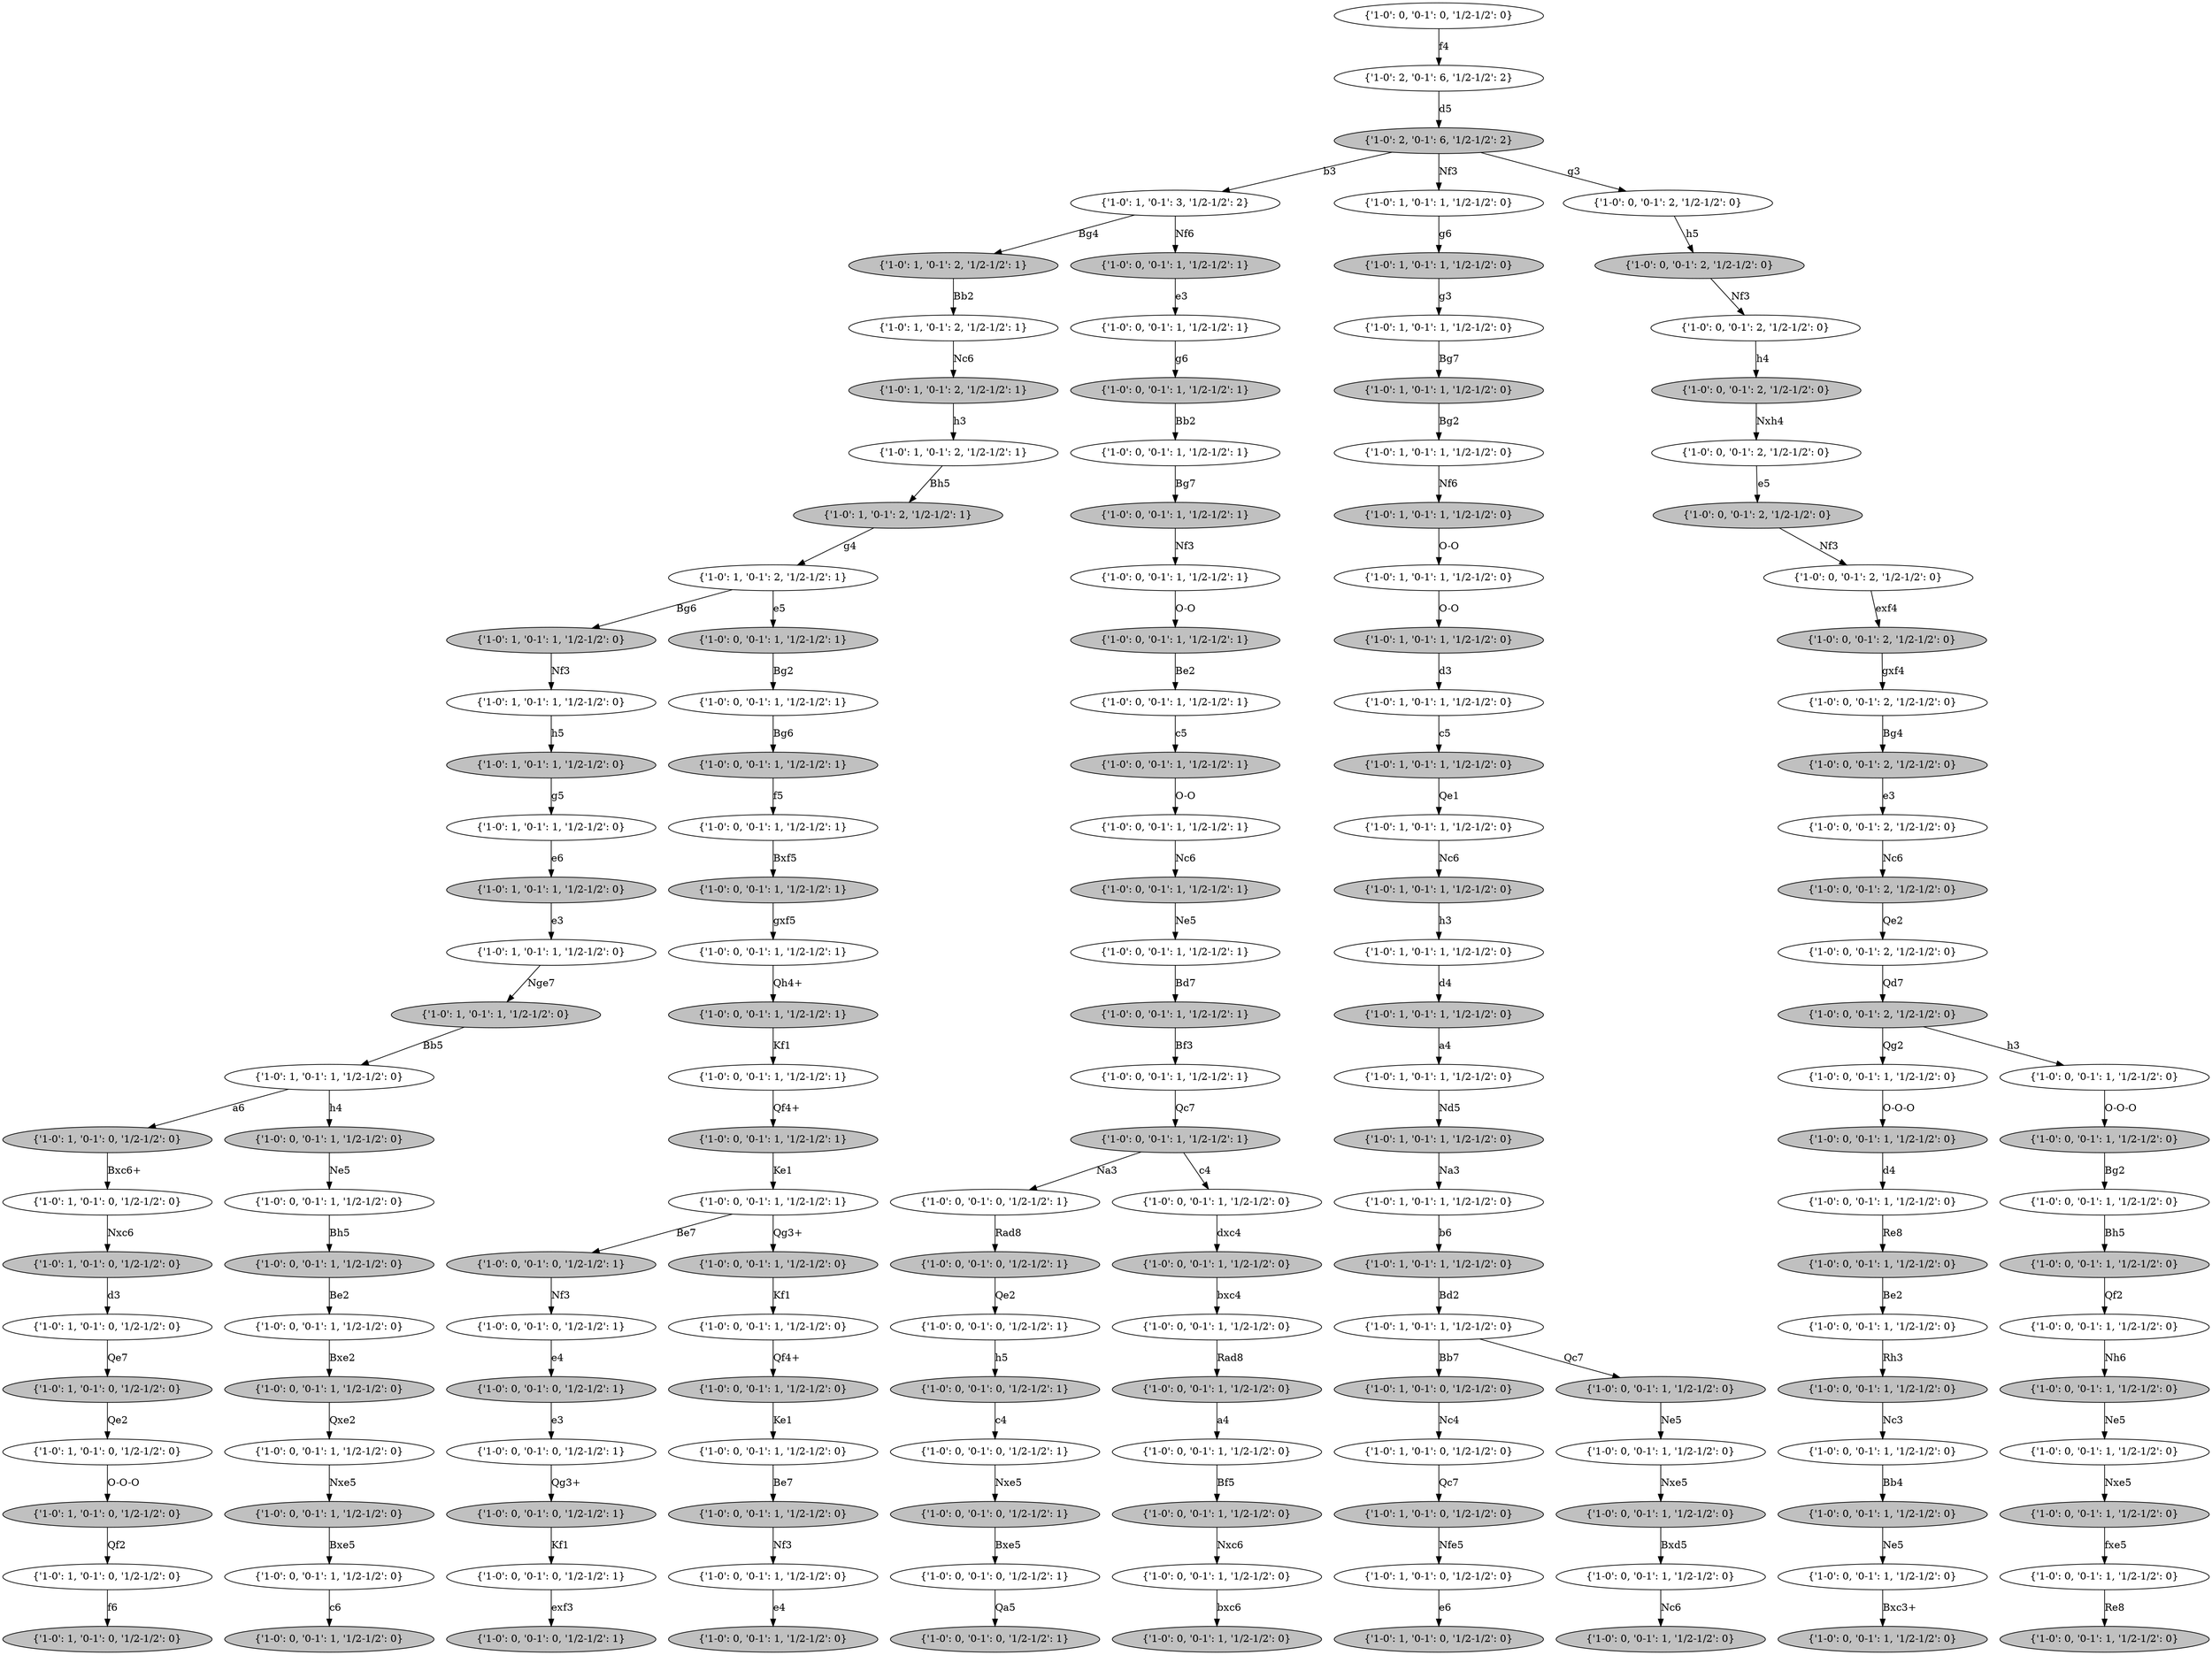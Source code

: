 digraph G {
2396931440304 [label="{'1-0': 0, '0-1': 0, '1/2-1/2': 0}" fillcolor="white", style="filled"] 
2396931440304 -> 2397047399056 [label="f4"]
2397047399056 [label="{'1-0': 2, '0-1': 6, '1/2-1/2': 2}" fillcolor="white", style="filled"] 
2397047399056 -> 2397047399104 [label="d5"]
2397047399104 [label="{'1-0': 2, '0-1': 6, '1/2-1/2': 2}" fillcolor="grey", style="filled"] 
2397047399104 -> 2397047399152 [label="b3"]
2397047399152 [label="{'1-0': 1, '0-1': 3, '1/2-1/2': 2}" fillcolor="white", style="filled"] 
2397047399152 -> 2397047399200 [label="Bg4"]
2397047399200 [label="{'1-0': 1, '0-1': 2, '1/2-1/2': 1}" fillcolor="grey", style="filled"] 
2397047399200 -> 2397047399248 [label="Bb2"]
2397047399248 [label="{'1-0': 1, '0-1': 2, '1/2-1/2': 1}" fillcolor="white", style="filled"] 
2397047399248 -> 2397047399296 [label="Nc6"]
2397047399296 [label="{'1-0': 1, '0-1': 2, '1/2-1/2': 1}" fillcolor="grey", style="filled"] 
2397047399296 -> 2397047399344 [label="h3"]
2397047399344 [label="{'1-0': 1, '0-1': 2, '1/2-1/2': 1}" fillcolor="white", style="filled"] 
2397047399344 -> 2397047399392 [label="Bh5"]
2397047399392 [label="{'1-0': 1, '0-1': 2, '1/2-1/2': 1}" fillcolor="grey", style="filled"] 
2397047399392 -> 2397047399440 [label="g4"]
2397047399440 [label="{'1-0': 1, '0-1': 2, '1/2-1/2': 1}" fillcolor="white", style="filled"] 
2397047399440 -> 2397047399488 [label="Bg6"]
2397047399488 [label="{'1-0': 1, '0-1': 1, '1/2-1/2': 0}" fillcolor="grey", style="filled"] 
2397047399488 -> 2397047399536 [label="Nf3"]
2397047399536 [label="{'1-0': 1, '0-1': 1, '1/2-1/2': 0}" fillcolor="white", style="filled"] 
2397047399536 -> 2397047399584 [label="h5"]
2397047399584 [label="{'1-0': 1, '0-1': 1, '1/2-1/2': 0}" fillcolor="grey", style="filled"] 
2397047399584 -> 2397047399632 [label="g5"]
2397047399632 [label="{'1-0': 1, '0-1': 1, '1/2-1/2': 0}" fillcolor="white", style="filled"] 
2397047399632 -> 2397047399680 [label="e6"]
2397047399680 [label="{'1-0': 1, '0-1': 1, '1/2-1/2': 0}" fillcolor="grey", style="filled"] 
2397047399680 -> 2397047399728 [label="e3"]
2397047399728 [label="{'1-0': 1, '0-1': 1, '1/2-1/2': 0}" fillcolor="white", style="filled"] 
2397047399728 -> 2397047399776 [label="Nge7"]
2397047399776 [label="{'1-0': 1, '0-1': 1, '1/2-1/2': 0}" fillcolor="grey", style="filled"] 
2397047399776 -> 2397047399824 [label="Bb5"]
2397047399824 [label="{'1-0': 1, '0-1': 1, '1/2-1/2': 0}" fillcolor="white", style="filled"] 
2397047399824 -> 2397047399872 [label="a6"]
2397047399872 [label="{'1-0': 1, '0-1': 0, '1/2-1/2': 0}" fillcolor="grey", style="filled"] 
2397047399872 -> 2397047399920 [label="Bxc6+"]
2397047399920 [label="{'1-0': 1, '0-1': 0, '1/2-1/2': 0}" fillcolor="white", style="filled"] 
2397047399920 -> 2397047399968 [label="Nxc6"]
2397047399968 [label="{'1-0': 1, '0-1': 0, '1/2-1/2': 0}" fillcolor="grey", style="filled"] 
2397047399968 -> 2397047400016 [label="d3"]
2397047400016 [label="{'1-0': 1, '0-1': 0, '1/2-1/2': 0}" fillcolor="white", style="filled"] 
2397047400016 -> 2397047400064 [label="Qe7"]
2397047400064 [label="{'1-0': 1, '0-1': 0, '1/2-1/2': 0}" fillcolor="grey", style="filled"] 
2397047400064 -> 2397047400112 [label="Qe2"]
2397047400112 [label="{'1-0': 1, '0-1': 0, '1/2-1/2': 0}" fillcolor="white", style="filled"] 
2397047400112 -> 2397047400160 [label="O-O-O"]
2397047400160 [label="{'1-0': 1, '0-1': 0, '1/2-1/2': 0}" fillcolor="grey", style="filled"] 
2397047400160 -> 2397047400208 [label="Qf2"]
2397047400208 [label="{'1-0': 1, '0-1': 0, '1/2-1/2': 0}" fillcolor="white", style="filled"] 
2397047400208 -> 2397047400256 [label="f6"]
2397047400256 [label="{'1-0': 1, '0-1': 0, '1/2-1/2': 0}" fillcolor="grey", style="filled"] 
2397047399824 [label="{'1-0': 1, '0-1': 1, '1/2-1/2': 0}" fillcolor="white", style="filled"] 
2397047399824 -> 2397047403808 [label="h4"]
2397047403808 [label="{'1-0': 0, '0-1': 1, '1/2-1/2': 0}" fillcolor="grey", style="filled"] 
2397047403808 -> 2397047403856 [label="Ne5"]
2397047403856 [label="{'1-0': 0, '0-1': 1, '1/2-1/2': 0}" fillcolor="white", style="filled"] 
2397047403856 -> 2397047403904 [label="Bh5"]
2397047403904 [label="{'1-0': 0, '0-1': 1, '1/2-1/2': 0}" fillcolor="grey", style="filled"] 
2397047403904 -> 2397047403952 [label="Be2"]
2397047403952 [label="{'1-0': 0, '0-1': 1, '1/2-1/2': 0}" fillcolor="white", style="filled"] 
2397047403952 -> 2397047404000 [label="Bxe2"]
2397047404000 [label="{'1-0': 0, '0-1': 1, '1/2-1/2': 0}" fillcolor="grey", style="filled"] 
2397047404000 -> 2397047404048 [label="Qxe2"]
2397047404048 [label="{'1-0': 0, '0-1': 1, '1/2-1/2': 0}" fillcolor="white", style="filled"] 
2397047404048 -> 2397047404096 [label="Nxe5"]
2397047404096 [label="{'1-0': 0, '0-1': 1, '1/2-1/2': 0}" fillcolor="grey", style="filled"] 
2397047404096 -> 2397047404144 [label="Bxe5"]
2397047404144 [label="{'1-0': 0, '0-1': 1, '1/2-1/2': 0}" fillcolor="white", style="filled"] 
2397047404144 -> 2397047404192 [label="c6"]
2397047404192 [label="{'1-0': 0, '0-1': 1, '1/2-1/2': 0}" fillcolor="grey", style="filled"] 
2397047399440 [label="{'1-0': 1, '0-1': 2, '1/2-1/2': 1}" fillcolor="white", style="filled"] 
2397047399440 -> 2397047518496 [label="e5"]
2397047518496 [label="{'1-0': 0, '0-1': 1, '1/2-1/2': 1}" fillcolor="grey", style="filled"] 
2397047518496 -> 2397047518544 [label="Bg2"]
2397047518544 [label="{'1-0': 0, '0-1': 1, '1/2-1/2': 1}" fillcolor="white", style="filled"] 
2397047518544 -> 2397047518592 [label="Bg6"]
2397047518592 [label="{'1-0': 0, '0-1': 1, '1/2-1/2': 1}" fillcolor="grey", style="filled"] 
2397047518592 -> 2397047518640 [label="f5"]
2397047518640 [label="{'1-0': 0, '0-1': 1, '1/2-1/2': 1}" fillcolor="white", style="filled"] 
2397047518640 -> 2397047518688 [label="Bxf5"]
2397047518688 [label="{'1-0': 0, '0-1': 1, '1/2-1/2': 1}" fillcolor="grey", style="filled"] 
2397047518688 -> 2397047518736 [label="gxf5"]
2397047518736 [label="{'1-0': 0, '0-1': 1, '1/2-1/2': 1}" fillcolor="white", style="filled"] 
2397047518736 -> 2397047518784 [label="Qh4+"]
2397047518784 [label="{'1-0': 0, '0-1': 1, '1/2-1/2': 1}" fillcolor="grey", style="filled"] 
2397047518784 -> 2397047518832 [label="Kf1"]
2397047518832 [label="{'1-0': 0, '0-1': 1, '1/2-1/2': 1}" fillcolor="white", style="filled"] 
2397047518832 -> 2397047518880 [label="Qf4+"]
2397047518880 [label="{'1-0': 0, '0-1': 1, '1/2-1/2': 1}" fillcolor="grey", style="filled"] 
2397047518880 -> 2397047518928 [label="Ke1"]
2397047518928 [label="{'1-0': 0, '0-1': 1, '1/2-1/2': 1}" fillcolor="white", style="filled"] 
2397047518928 -> 2397047518976 [label="Be7"]
2397047518976 [label="{'1-0': 0, '0-1': 0, '1/2-1/2': 1}" fillcolor="grey", style="filled"] 
2397047518976 -> 2397047519024 [label="Nf3"]
2397047519024 [label="{'1-0': 0, '0-1': 0, '1/2-1/2': 1}" fillcolor="white", style="filled"] 
2397047519024 -> 2397047519072 [label="e4"]
2397047519072 [label="{'1-0': 0, '0-1': 0, '1/2-1/2': 1}" fillcolor="grey", style="filled"] 
2397047519072 -> 2397047519120 [label="e3"]
2397047519120 [label="{'1-0': 0, '0-1': 0, '1/2-1/2': 1}" fillcolor="white", style="filled"] 
2397047519120 -> 2397047519168 [label="Qg3+"]
2397047519168 [label="{'1-0': 0, '0-1': 0, '1/2-1/2': 1}" fillcolor="grey", style="filled"] 
2397047519168 -> 2397047519216 [label="Kf1"]
2397047519216 [label="{'1-0': 0, '0-1': 0, '1/2-1/2': 1}" fillcolor="white", style="filled"] 
2397047519216 -> 2397047519264 [label="exf3"]
2397047519264 [label="{'1-0': 0, '0-1': 0, '1/2-1/2': 1}" fillcolor="grey", style="filled"] 
2397047518928 [label="{'1-0': 0, '0-1': 1, '1/2-1/2': 1}" fillcolor="white", style="filled"] 
2397047518928 -> 2397047704112 [label="Qg3+"]
2397047704112 [label="{'1-0': 0, '0-1': 1, '1/2-1/2': 0}" fillcolor="grey", style="filled"] 
2397047704112 -> 2397047704160 [label="Kf1"]
2397047704160 [label="{'1-0': 0, '0-1': 1, '1/2-1/2': 0}" fillcolor="white", style="filled"] 
2397047704160 -> 2397047704208 [label="Qf4+"]
2397047704208 [label="{'1-0': 0, '0-1': 1, '1/2-1/2': 0}" fillcolor="grey", style="filled"] 
2397047704208 -> 2397047704256 [label="Ke1"]
2397047704256 [label="{'1-0': 0, '0-1': 1, '1/2-1/2': 0}" fillcolor="white", style="filled"] 
2397047704256 -> 2397047704304 [label="Be7"]
2397047704304 [label="{'1-0': 0, '0-1': 1, '1/2-1/2': 0}" fillcolor="grey", style="filled"] 
2397047704304 -> 2397047704352 [label="Nf3"]
2397047704352 [label="{'1-0': 0, '0-1': 1, '1/2-1/2': 0}" fillcolor="white", style="filled"] 
2397047704352 -> 2397047704400 [label="e4"]
2397047704400 [label="{'1-0': 0, '0-1': 1, '1/2-1/2': 0}" fillcolor="grey", style="filled"] 
2397047399152 [label="{'1-0': 1, '0-1': 3, '1/2-1/2': 2}" fillcolor="white", style="filled"] 
2397047399152 -> 2397047507168 [label="Nf6"]
2397047507168 [label="{'1-0': 0, '0-1': 1, '1/2-1/2': 1}" fillcolor="grey", style="filled"] 
2397047507168 -> 2397047507216 [label="e3"]
2397047507216 [label="{'1-0': 0, '0-1': 1, '1/2-1/2': 1}" fillcolor="white", style="filled"] 
2397047507216 -> 2397047507264 [label="g6"]
2397047507264 [label="{'1-0': 0, '0-1': 1, '1/2-1/2': 1}" fillcolor="grey", style="filled"] 
2397047507264 -> 2397047507312 [label="Bb2"]
2397047507312 [label="{'1-0': 0, '0-1': 1, '1/2-1/2': 1}" fillcolor="white", style="filled"] 
2397047507312 -> 2397047507360 [label="Bg7"]
2397047507360 [label="{'1-0': 0, '0-1': 1, '1/2-1/2': 1}" fillcolor="grey", style="filled"] 
2397047507360 -> 2397047507408 [label="Nf3"]
2397047507408 [label="{'1-0': 0, '0-1': 1, '1/2-1/2': 1}" fillcolor="white", style="filled"] 
2397047507408 -> 2397047507456 [label="O-O"]
2397047507456 [label="{'1-0': 0, '0-1': 1, '1/2-1/2': 1}" fillcolor="grey", style="filled"] 
2397047507456 -> 2397047507504 [label="Be2"]
2397047507504 [label="{'1-0': 0, '0-1': 1, '1/2-1/2': 1}" fillcolor="white", style="filled"] 
2397047507504 -> 2397047507552 [label="c5"]
2397047507552 [label="{'1-0': 0, '0-1': 1, '1/2-1/2': 1}" fillcolor="grey", style="filled"] 
2397047507552 -> 2397047507600 [label="O-O"]
2397047507600 [label="{'1-0': 0, '0-1': 1, '1/2-1/2': 1}" fillcolor="white", style="filled"] 
2397047507600 -> 2397047507648 [label="Nc6"]
2397047507648 [label="{'1-0': 0, '0-1': 1, '1/2-1/2': 1}" fillcolor="grey", style="filled"] 
2397047507648 -> 2397047507696 [label="Ne5"]
2397047507696 [label="{'1-0': 0, '0-1': 1, '1/2-1/2': 1}" fillcolor="white", style="filled"] 
2397047507696 -> 2397047507744 [label="Bd7"]
2397047507744 [label="{'1-0': 0, '0-1': 1, '1/2-1/2': 1}" fillcolor="grey", style="filled"] 
2397047507744 -> 2397047507792 [label="Bf3"]
2397047507792 [label="{'1-0': 0, '0-1': 1, '1/2-1/2': 1}" fillcolor="white", style="filled"] 
2397047507792 -> 2397047507840 [label="Qc7"]
2397047507840 [label="{'1-0': 0, '0-1': 1, '1/2-1/2': 1}" fillcolor="grey", style="filled"] 
2397047507840 -> 2397047507888 [label="Na3"]
2397047507888 [label="{'1-0': 0, '0-1': 0, '1/2-1/2': 1}" fillcolor="white", style="filled"] 
2397047507888 -> 2397047507936 [label="Rad8"]
2397047507936 [label="{'1-0': 0, '0-1': 0, '1/2-1/2': 1}" fillcolor="grey", style="filled"] 
2397047507936 -> 2397047507984 [label="Qe2"]
2397047507984 [label="{'1-0': 0, '0-1': 0, '1/2-1/2': 1}" fillcolor="white", style="filled"] 
2397047507984 -> 2397047508032 [label="h5"]
2397047508032 [label="{'1-0': 0, '0-1': 0, '1/2-1/2': 1}" fillcolor="grey", style="filled"] 
2397047508032 -> 2397047508080 [label="c4"]
2397047508080 [label="{'1-0': 0, '0-1': 0, '1/2-1/2': 1}" fillcolor="white", style="filled"] 
2397047508080 -> 2397047508128 [label="Nxe5"]
2397047508128 [label="{'1-0': 0, '0-1': 0, '1/2-1/2': 1}" fillcolor="grey", style="filled"] 
2397047508128 -> 2397047508176 [label="Bxe5"]
2397047508176 [label="{'1-0': 0, '0-1': 0, '1/2-1/2': 1}" fillcolor="white", style="filled"] 
2397047508176 -> 2397047508224 [label="Qa5"]
2397047508224 [label="{'1-0': 0, '0-1': 0, '1/2-1/2': 1}" fillcolor="grey", style="filled"] 
2397047507840 [label="{'1-0': 0, '0-1': 1, '1/2-1/2': 1}" fillcolor="grey", style="filled"] 
2397047507840 -> 2397047513168 [label="c4"]
2397047513168 [label="{'1-0': 0, '0-1': 1, '1/2-1/2': 0}" fillcolor="white", style="filled"] 
2397047513168 -> 2397047513216 [label="dxc4"]
2397047513216 [label="{'1-0': 0, '0-1': 1, '1/2-1/2': 0}" fillcolor="grey", style="filled"] 
2397047513216 -> 2397047513264 [label="bxc4"]
2397047513264 [label="{'1-0': 0, '0-1': 1, '1/2-1/2': 0}" fillcolor="white", style="filled"] 
2397047513264 -> 2397047513312 [label="Rad8"]
2397047513312 [label="{'1-0': 0, '0-1': 1, '1/2-1/2': 0}" fillcolor="grey", style="filled"] 
2397047513312 -> 2397047513360 [label="a4"]
2397047513360 [label="{'1-0': 0, '0-1': 1, '1/2-1/2': 0}" fillcolor="white", style="filled"] 
2397047513360 -> 2397047513408 [label="Bf5"]
2397047513408 [label="{'1-0': 0, '0-1': 1, '1/2-1/2': 0}" fillcolor="grey", style="filled"] 
2397047513408 -> 2397047513456 [label="Nxc6"]
2397047513456 [label="{'1-0': 0, '0-1': 1, '1/2-1/2': 0}" fillcolor="white", style="filled"] 
2397047513456 -> 2397047513504 [label="bxc6"]
2397047513504 [label="{'1-0': 0, '0-1': 1, '1/2-1/2': 0}" fillcolor="grey", style="filled"] 
2397047399104 [label="{'1-0': 2, '0-1': 6, '1/2-1/2': 2}" fillcolor="grey", style="filled"] 
2397047399104 -> 2397047707856 [label="Nf3"]
2397047707856 [label="{'1-0': 1, '0-1': 1, '1/2-1/2': 0}" fillcolor="white", style="filled"] 
2397047707856 -> 2397047707904 [label="g6"]
2397047707904 [label="{'1-0': 1, '0-1': 1, '1/2-1/2': 0}" fillcolor="grey", style="filled"] 
2397047707904 -> 2397047707952 [label="g3"]
2397047707952 [label="{'1-0': 1, '0-1': 1, '1/2-1/2': 0}" fillcolor="white", style="filled"] 
2397047707952 -> 2397047708000 [label="Bg7"]
2397047708000 [label="{'1-0': 1, '0-1': 1, '1/2-1/2': 0}" fillcolor="grey", style="filled"] 
2397047708000 -> 2397047708048 [label="Bg2"]
2397047708048 [label="{'1-0': 1, '0-1': 1, '1/2-1/2': 0}" fillcolor="white", style="filled"] 
2397047708048 -> 2397047708096 [label="Nf6"]
2397047708096 [label="{'1-0': 1, '0-1': 1, '1/2-1/2': 0}" fillcolor="grey", style="filled"] 
2397047708096 -> 2397047708144 [label="O-O"]
2397047708144 [label="{'1-0': 1, '0-1': 1, '1/2-1/2': 0}" fillcolor="white", style="filled"] 
2397047708144 -> 2397047708192 [label="O-O"]
2397047708192 [label="{'1-0': 1, '0-1': 1, '1/2-1/2': 0}" fillcolor="grey", style="filled"] 
2397047708192 -> 2397047708240 [label="d3"]
2397047708240 [label="{'1-0': 1, '0-1': 1, '1/2-1/2': 0}" fillcolor="white", style="filled"] 
2397047708240 -> 2397047708288 [label="c5"]
2397047708288 [label="{'1-0': 1, '0-1': 1, '1/2-1/2': 0}" fillcolor="grey", style="filled"] 
2397047708288 -> 2397047708336 [label="Qe1"]
2397047708336 [label="{'1-0': 1, '0-1': 1, '1/2-1/2': 0}" fillcolor="white", style="filled"] 
2397047708336 -> 2397047708384 [label="Nc6"]
2397047708384 [label="{'1-0': 1, '0-1': 1, '1/2-1/2': 0}" fillcolor="grey", style="filled"] 
2397047708384 -> 2397047708432 [label="h3"]
2397047708432 [label="{'1-0': 1, '0-1': 1, '1/2-1/2': 0}" fillcolor="white", style="filled"] 
2397047708432 -> 2397047708480 [label="d4"]
2397047708480 [label="{'1-0': 1, '0-1': 1, '1/2-1/2': 0}" fillcolor="grey", style="filled"] 
2397047708480 -> 2397047708528 [label="a4"]
2397047708528 [label="{'1-0': 1, '0-1': 1, '1/2-1/2': 0}" fillcolor="white", style="filled"] 
2397047708528 -> 2397047708576 [label="Nd5"]
2397047708576 [label="{'1-0': 1, '0-1': 1, '1/2-1/2': 0}" fillcolor="grey", style="filled"] 
2397047708576 -> 2397047708624 [label="Na3"]
2397047708624 [label="{'1-0': 1, '0-1': 1, '1/2-1/2': 0}" fillcolor="white", style="filled"] 
2397047708624 -> 2397047708672 [label="b6"]
2397047708672 [label="{'1-0': 1, '0-1': 1, '1/2-1/2': 0}" fillcolor="grey", style="filled"] 
2397047708672 -> 2397047708720 [label="Bd2"]
2397047708720 [label="{'1-0': 1, '0-1': 1, '1/2-1/2': 0}" fillcolor="white", style="filled"] 
2397047708720 -> 2397047708768 [label="Bb7"]
2397047708768 [label="{'1-0': 1, '0-1': 0, '1/2-1/2': 0}" fillcolor="grey", style="filled"] 
2397047708768 -> 2397047708816 [label="Nc4"]
2397047708816 [label="{'1-0': 1, '0-1': 0, '1/2-1/2': 0}" fillcolor="white", style="filled"] 
2397047708816 -> 2397047708864 [label="Qc7"]
2397047708864 [label="{'1-0': 1, '0-1': 0, '1/2-1/2': 0}" fillcolor="grey", style="filled"] 
2397047708864 -> 2397047708912 [label="Nfe5"]
2397047708912 [label="{'1-0': 1, '0-1': 0, '1/2-1/2': 0}" fillcolor="white", style="filled"] 
2397047708912 -> 2397047708960 [label="e6"]
2397047708960 [label="{'1-0': 1, '0-1': 0, '1/2-1/2': 0}" fillcolor="grey", style="filled"] 
2397047708720 [label="{'1-0': 1, '0-1': 1, '1/2-1/2': 0}" fillcolor="white", style="filled"] 
2397047708720 -> 2397047714192 [label="Qc7"]
2397047714192 [label="{'1-0': 0, '0-1': 1, '1/2-1/2': 0}" fillcolor="grey", style="filled"] 
2397047714192 -> 2397047714240 [label="Ne5"]
2397047714240 [label="{'1-0': 0, '0-1': 1, '1/2-1/2': 0}" fillcolor="white", style="filled"] 
2397047714240 -> 2397047714288 [label="Nxe5"]
2397047714288 [label="{'1-0': 0, '0-1': 1, '1/2-1/2': 0}" fillcolor="grey", style="filled"] 
2397047714288 -> 2397047714336 [label="Bxd5"]
2397047714336 [label="{'1-0': 0, '0-1': 1, '1/2-1/2': 0}" fillcolor="white", style="filled"] 
2397047714336 -> 2397047714384 [label="Nc6"]
2397047714384 [label="{'1-0': 0, '0-1': 1, '1/2-1/2': 0}" fillcolor="grey", style="filled"] 
2397047399104 [label="{'1-0': 2, '0-1': 6, '1/2-1/2': 2}" fillcolor="grey", style="filled"] 
2397047399104 -> 2397047867184 [label="g3"]
2397047867184 [label="{'1-0': 0, '0-1': 2, '1/2-1/2': 0}" fillcolor="white", style="filled"] 
2397047867184 -> 2397047867232 [label="h5"]
2397047867232 [label="{'1-0': 0, '0-1': 2, '1/2-1/2': 0}" fillcolor="grey", style="filled"] 
2397047867232 -> 2397047867280 [label="Nf3"]
2397047867280 [label="{'1-0': 0, '0-1': 2, '1/2-1/2': 0}" fillcolor="white", style="filled"] 
2397047867280 -> 2397047867328 [label="h4"]
2397047867328 [label="{'1-0': 0, '0-1': 2, '1/2-1/2': 0}" fillcolor="grey", style="filled"] 
2397047867328 -> 2397047867376 [label="Nxh4"]
2397047867376 [label="{'1-0': 0, '0-1': 2, '1/2-1/2': 0}" fillcolor="white", style="filled"] 
2397047867376 -> 2397047867424 [label="e5"]
2397047867424 [label="{'1-0': 0, '0-1': 2, '1/2-1/2': 0}" fillcolor="grey", style="filled"] 
2397047867424 -> 2397047867472 [label="Nf3"]
2397047867472 [label="{'1-0': 0, '0-1': 2, '1/2-1/2': 0}" fillcolor="white", style="filled"] 
2397047867472 -> 2397047867520 [label="exf4"]
2397047867520 [label="{'1-0': 0, '0-1': 2, '1/2-1/2': 0}" fillcolor="grey", style="filled"] 
2397047867520 -> 2397047867568 [label="gxf4"]
2397047867568 [label="{'1-0': 0, '0-1': 2, '1/2-1/2': 0}" fillcolor="white", style="filled"] 
2397047867568 -> 2397047867616 [label="Bg4"]
2397047867616 [label="{'1-0': 0, '0-1': 2, '1/2-1/2': 0}" fillcolor="grey", style="filled"] 
2397047867616 -> 2397047867664 [label="e3"]
2397047867664 [label="{'1-0': 0, '0-1': 2, '1/2-1/2': 0}" fillcolor="white", style="filled"] 
2397047867664 -> 2397047867712 [label="Nc6"]
2397047867712 [label="{'1-0': 0, '0-1': 2, '1/2-1/2': 0}" fillcolor="grey", style="filled"] 
2397047867712 -> 2397047867760 [label="Qe2"]
2397047867760 [label="{'1-0': 0, '0-1': 2, '1/2-1/2': 0}" fillcolor="white", style="filled"] 
2397047867760 -> 2397047867808 [label="Qd7"]
2397047867808 [label="{'1-0': 0, '0-1': 2, '1/2-1/2': 0}" fillcolor="grey", style="filled"] 
2397047867808 -> 2397047867856 [label="Qg2"]
2397047867856 [label="{'1-0': 0, '0-1': 1, '1/2-1/2': 0}" fillcolor="white", style="filled"] 
2397047867856 -> 2397047867904 [label="O-O-O"]
2397047867904 [label="{'1-0': 0, '0-1': 1, '1/2-1/2': 0}" fillcolor="grey", style="filled"] 
2397047867904 -> 2397047867952 [label="d4"]
2397047867952 [label="{'1-0': 0, '0-1': 1, '1/2-1/2': 0}" fillcolor="white", style="filled"] 
2397047867952 -> 2397047868000 [label="Re8"]
2397047868000 [label="{'1-0': 0, '0-1': 1, '1/2-1/2': 0}" fillcolor="grey", style="filled"] 
2397047868000 -> 2397047868048 [label="Be2"]
2397047868048 [label="{'1-0': 0, '0-1': 1, '1/2-1/2': 0}" fillcolor="white", style="filled"] 
2397047868048 -> 2397047868096 [label="Rh3"]
2397047868096 [label="{'1-0': 0, '0-1': 1, '1/2-1/2': 0}" fillcolor="grey", style="filled"] 
2397047868096 -> 2397047868144 [label="Nc3"]
2397047868144 [label="{'1-0': 0, '0-1': 1, '1/2-1/2': 0}" fillcolor="white", style="filled"] 
2397047868144 -> 2397047868192 [label="Bb4"]
2397047868192 [label="{'1-0': 0, '0-1': 1, '1/2-1/2': 0}" fillcolor="grey", style="filled"] 
2397047868192 -> 2397047868240 [label="Ne5"]
2397047868240 [label="{'1-0': 0, '0-1': 1, '1/2-1/2': 0}" fillcolor="white", style="filled"] 
2397047868240 -> 2397047868288 [label="Bxc3+"]
2397047868288 [label="{'1-0': 0, '0-1': 1, '1/2-1/2': 0}" fillcolor="grey", style="filled"] 
2397047867808 [label="{'1-0': 0, '0-1': 2, '1/2-1/2': 0}" fillcolor="grey", style="filled"] 
2397047867808 -> 2397047871696 [label="h3"]
2397047871696 [label="{'1-0': 0, '0-1': 1, '1/2-1/2': 0}" fillcolor="white", style="filled"] 
2397047871696 -> 2397047871744 [label="O-O-O"]
2397047871744 [label="{'1-0': 0, '0-1': 1, '1/2-1/2': 0}" fillcolor="grey", style="filled"] 
2397047871744 -> 2397047871792 [label="Bg2"]
2397047871792 [label="{'1-0': 0, '0-1': 1, '1/2-1/2': 0}" fillcolor="white", style="filled"] 
2397047871792 -> 2397047871840 [label="Bh5"]
2397047871840 [label="{'1-0': 0, '0-1': 1, '1/2-1/2': 0}" fillcolor="grey", style="filled"] 
2397047871840 -> 2397047871888 [label="Qf2"]
2397047871888 [label="{'1-0': 0, '0-1': 1, '1/2-1/2': 0}" fillcolor="white", style="filled"] 
2397047871888 -> 2397047871936 [label="Nh6"]
2397047871936 [label="{'1-0': 0, '0-1': 1, '1/2-1/2': 0}" fillcolor="grey", style="filled"] 
2397047871936 -> 2397047871984 [label="Ne5"]
2397047871984 [label="{'1-0': 0, '0-1': 1, '1/2-1/2': 0}" fillcolor="white", style="filled"] 
2397047871984 -> 2397047872032 [label="Nxe5"]
2397047872032 [label="{'1-0': 0, '0-1': 1, '1/2-1/2': 0}" fillcolor="grey", style="filled"] 
2397047872032 -> 2397047872080 [label="fxe5"]
2397047872080 [label="{'1-0': 0, '0-1': 1, '1/2-1/2': 0}" fillcolor="white", style="filled"] 
2397047872080 -> 2397047872128 [label="Re8"]
2397047872128 [label="{'1-0': 0, '0-1': 1, '1/2-1/2': 0}" fillcolor="grey", style="filled"] 
}
